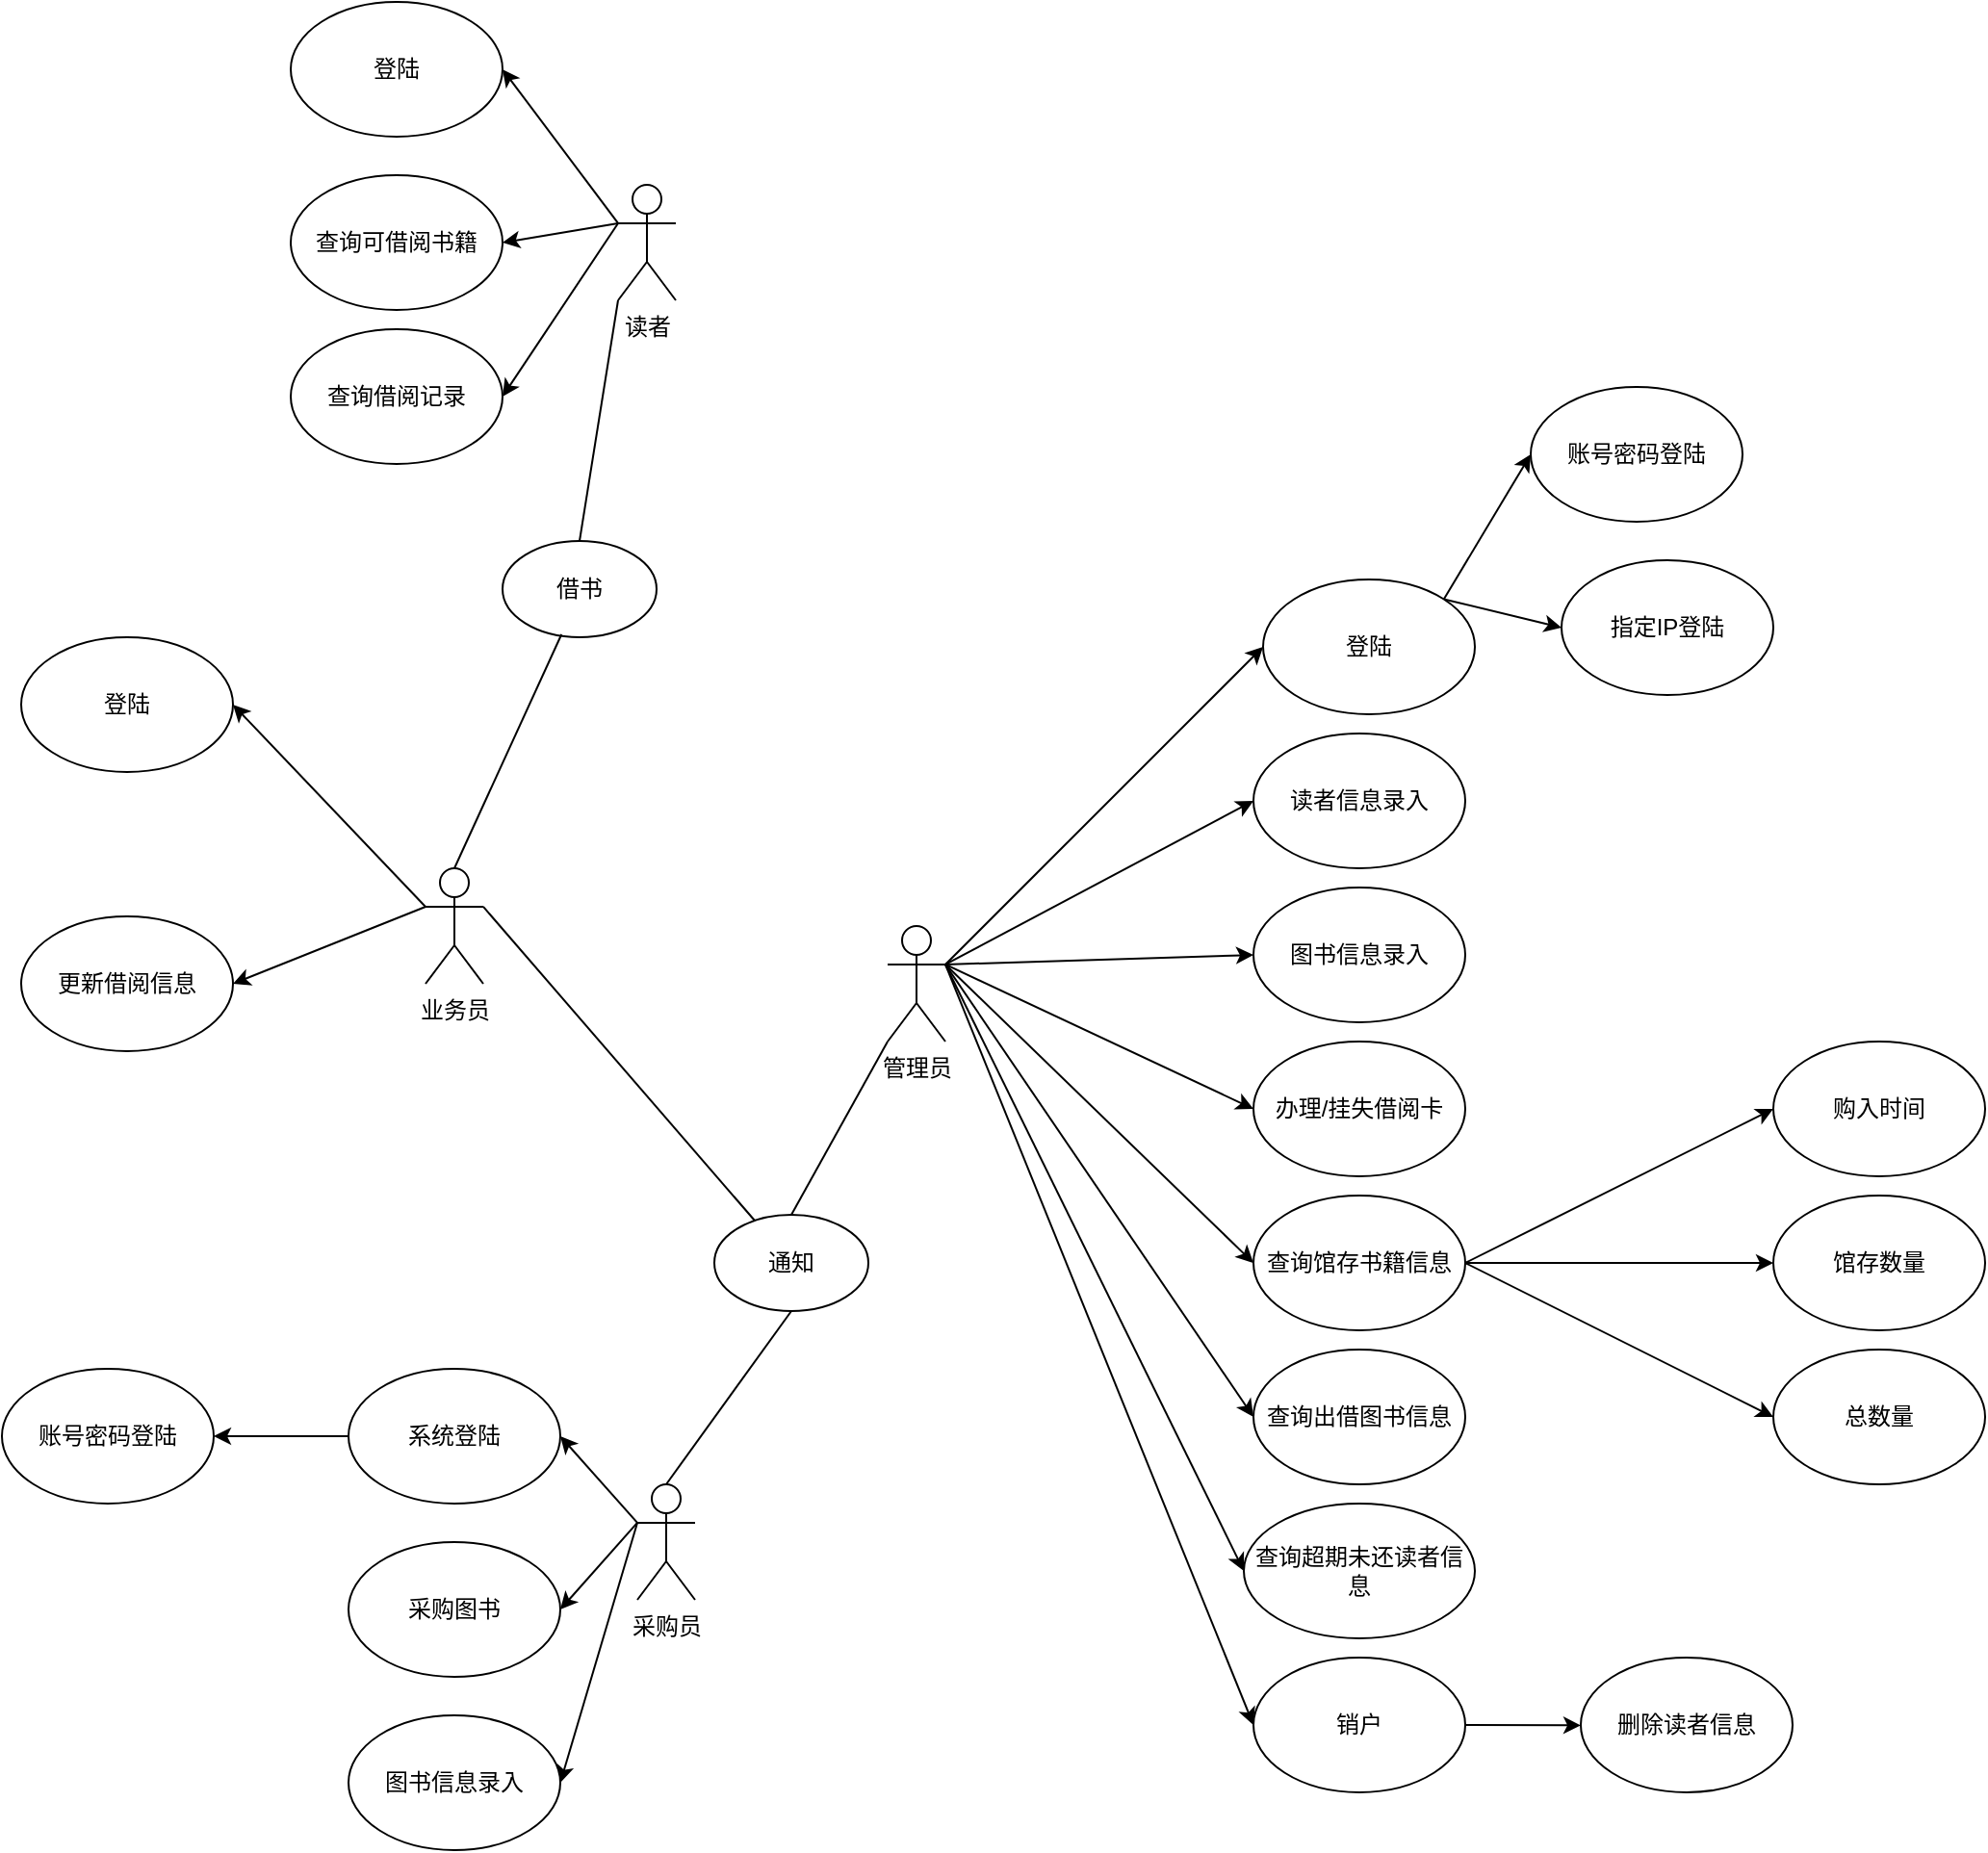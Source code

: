 <mxfile version="16.1.4" type="github">
  <diagram id="80j0F1YXQ1uQCyp6F15Q" name="Page-1">
    <mxGraphModel dx="2863" dy="2349" grid="1" gridSize="10" guides="1" tooltips="1" connect="1" arrows="1" fold="1" page="1" pageScale="1" pageWidth="827" pageHeight="1169" math="0" shadow="0">
      <root>
        <mxCell id="0" />
        <mxCell id="1" parent="0" />
        <mxCell id="3sZ_zzor51Z0Yk1SPtCf-10" style="orthogonalLoop=1;jettySize=auto;html=1;exitX=1;exitY=0.333;exitDx=0;exitDy=0;exitPerimeter=0;entryX=0;entryY=0.5;entryDx=0;entryDy=0;" edge="1" parent="1" source="3sZ_zzor51Z0Yk1SPtCf-1" target="3sZ_zzor51Z0Yk1SPtCf-2">
          <mxGeometry relative="1" as="geometry" />
        </mxCell>
        <mxCell id="3sZ_zzor51Z0Yk1SPtCf-11" style="orthogonalLoop=1;jettySize=auto;html=1;exitX=1;exitY=0.333;exitDx=0;exitDy=0;exitPerimeter=0;entryX=0;entryY=0.5;entryDx=0;entryDy=0;" edge="1" parent="1" source="3sZ_zzor51Z0Yk1SPtCf-1" target="3sZ_zzor51Z0Yk1SPtCf-3">
          <mxGeometry relative="1" as="geometry" />
        </mxCell>
        <mxCell id="3sZ_zzor51Z0Yk1SPtCf-12" style="orthogonalLoop=1;jettySize=auto;html=1;exitX=1;exitY=0.333;exitDx=0;exitDy=0;exitPerimeter=0;entryX=0;entryY=0.5;entryDx=0;entryDy=0;" edge="1" parent="1" source="3sZ_zzor51Z0Yk1SPtCf-1" target="3sZ_zzor51Z0Yk1SPtCf-4">
          <mxGeometry relative="1" as="geometry" />
        </mxCell>
        <mxCell id="3sZ_zzor51Z0Yk1SPtCf-13" style="orthogonalLoop=1;jettySize=auto;html=1;exitX=1;exitY=0.333;exitDx=0;exitDy=0;exitPerimeter=0;entryX=0;entryY=0.5;entryDx=0;entryDy=0;" edge="1" parent="1" source="3sZ_zzor51Z0Yk1SPtCf-1" target="3sZ_zzor51Z0Yk1SPtCf-5">
          <mxGeometry relative="1" as="geometry" />
        </mxCell>
        <mxCell id="3sZ_zzor51Z0Yk1SPtCf-14" style="edgeStyle=none;orthogonalLoop=1;jettySize=auto;html=1;exitX=1;exitY=0.333;exitDx=0;exitDy=0;exitPerimeter=0;entryX=0;entryY=0.5;entryDx=0;entryDy=0;" edge="1" parent="1" source="3sZ_zzor51Z0Yk1SPtCf-1" target="3sZ_zzor51Z0Yk1SPtCf-6">
          <mxGeometry relative="1" as="geometry" />
        </mxCell>
        <mxCell id="3sZ_zzor51Z0Yk1SPtCf-15" style="edgeStyle=none;orthogonalLoop=1;jettySize=auto;html=1;exitX=1;exitY=0.333;exitDx=0;exitDy=0;exitPerimeter=0;entryX=0;entryY=0.5;entryDx=0;entryDy=0;" edge="1" parent="1" source="3sZ_zzor51Z0Yk1SPtCf-1" target="3sZ_zzor51Z0Yk1SPtCf-7">
          <mxGeometry relative="1" as="geometry" />
        </mxCell>
        <mxCell id="3sZ_zzor51Z0Yk1SPtCf-23" style="edgeStyle=none;orthogonalLoop=1;jettySize=auto;html=1;exitX=1;exitY=0.333;exitDx=0;exitDy=0;exitPerimeter=0;entryX=0;entryY=0.5;entryDx=0;entryDy=0;" edge="1" parent="1" source="3sZ_zzor51Z0Yk1SPtCf-1" target="3sZ_zzor51Z0Yk1SPtCf-22">
          <mxGeometry relative="1" as="geometry" />
        </mxCell>
        <mxCell id="3sZ_zzor51Z0Yk1SPtCf-25" style="edgeStyle=none;orthogonalLoop=1;jettySize=auto;html=1;exitX=1;exitY=0.333;exitDx=0;exitDy=0;exitPerimeter=0;entryX=0;entryY=0.5;entryDx=0;entryDy=0;" edge="1" parent="1" source="3sZ_zzor51Z0Yk1SPtCf-1" target="3sZ_zzor51Z0Yk1SPtCf-24">
          <mxGeometry relative="1" as="geometry" />
        </mxCell>
        <mxCell id="3sZ_zzor51Z0Yk1SPtCf-1" value="管理员" style="shape=umlActor;verticalLabelPosition=bottom;verticalAlign=top;html=1;outlineConnect=0;" vertex="1" parent="1">
          <mxGeometry x="80" y="110" width="30" height="60" as="geometry" />
        </mxCell>
        <mxCell id="3sZ_zzor51Z0Yk1SPtCf-2" value="读者信息录入" style="ellipse;whiteSpace=wrap;html=1;" vertex="1" parent="1">
          <mxGeometry x="270" y="10" width="110" height="70" as="geometry" />
        </mxCell>
        <mxCell id="3sZ_zzor51Z0Yk1SPtCf-3" value="图书信息录入" style="ellipse;whiteSpace=wrap;html=1;" vertex="1" parent="1">
          <mxGeometry x="270" y="90" width="110" height="70" as="geometry" />
        </mxCell>
        <mxCell id="3sZ_zzor51Z0Yk1SPtCf-4" value="办理/挂失借阅卡" style="ellipse;whiteSpace=wrap;html=1;" vertex="1" parent="1">
          <mxGeometry x="270" y="170" width="110" height="70" as="geometry" />
        </mxCell>
        <mxCell id="3sZ_zzor51Z0Yk1SPtCf-19" style="edgeStyle=none;orthogonalLoop=1;jettySize=auto;html=1;exitX=1;exitY=0.5;exitDx=0;exitDy=0;entryX=0;entryY=0.5;entryDx=0;entryDy=0;" edge="1" parent="1" source="3sZ_zzor51Z0Yk1SPtCf-5" target="3sZ_zzor51Z0Yk1SPtCf-16">
          <mxGeometry relative="1" as="geometry" />
        </mxCell>
        <mxCell id="3sZ_zzor51Z0Yk1SPtCf-20" style="edgeStyle=none;orthogonalLoop=1;jettySize=auto;html=1;exitX=1;exitY=0.5;exitDx=0;exitDy=0;entryX=0;entryY=0.5;entryDx=0;entryDy=0;" edge="1" parent="1" source="3sZ_zzor51Z0Yk1SPtCf-5" target="3sZ_zzor51Z0Yk1SPtCf-17">
          <mxGeometry relative="1" as="geometry" />
        </mxCell>
        <mxCell id="3sZ_zzor51Z0Yk1SPtCf-21" style="edgeStyle=none;orthogonalLoop=1;jettySize=auto;html=1;exitX=1;exitY=0.5;exitDx=0;exitDy=0;entryX=0;entryY=0.5;entryDx=0;entryDy=0;" edge="1" parent="1" source="3sZ_zzor51Z0Yk1SPtCf-5" target="3sZ_zzor51Z0Yk1SPtCf-18">
          <mxGeometry relative="1" as="geometry" />
        </mxCell>
        <mxCell id="3sZ_zzor51Z0Yk1SPtCf-5" value="查询馆存书籍信息" style="ellipse;whiteSpace=wrap;html=1;" vertex="1" parent="1">
          <mxGeometry x="270" y="250" width="110" height="70" as="geometry" />
        </mxCell>
        <mxCell id="3sZ_zzor51Z0Yk1SPtCf-6" value="查询出借图书信息" style="ellipse;whiteSpace=wrap;html=1;" vertex="1" parent="1">
          <mxGeometry x="270" y="330" width="110" height="70" as="geometry" />
        </mxCell>
        <mxCell id="3sZ_zzor51Z0Yk1SPtCf-7" value="查询超期未还读者信息" style="ellipse;whiteSpace=wrap;html=1;" vertex="1" parent="1">
          <mxGeometry x="265" y="410" width="120" height="70" as="geometry" />
        </mxCell>
        <mxCell id="3sZ_zzor51Z0Yk1SPtCf-16" value="购入时间" style="ellipse;whiteSpace=wrap;html=1;" vertex="1" parent="1">
          <mxGeometry x="540" y="170" width="110" height="70" as="geometry" />
        </mxCell>
        <mxCell id="3sZ_zzor51Z0Yk1SPtCf-17" value="馆存数量" style="ellipse;whiteSpace=wrap;html=1;" vertex="1" parent="1">
          <mxGeometry x="540" y="250" width="110" height="70" as="geometry" />
        </mxCell>
        <mxCell id="3sZ_zzor51Z0Yk1SPtCf-18" value="总数量" style="ellipse;whiteSpace=wrap;html=1;" vertex="1" parent="1">
          <mxGeometry x="540" y="330" width="110" height="70" as="geometry" />
        </mxCell>
        <mxCell id="3sZ_zzor51Z0Yk1SPtCf-31" style="edgeStyle=none;orthogonalLoop=1;jettySize=auto;html=1;exitX=1;exitY=0;exitDx=0;exitDy=0;entryX=0;entryY=0.5;entryDx=0;entryDy=0;" edge="1" parent="1" source="3sZ_zzor51Z0Yk1SPtCf-22" target="3sZ_zzor51Z0Yk1SPtCf-29">
          <mxGeometry relative="1" as="geometry" />
        </mxCell>
        <mxCell id="3sZ_zzor51Z0Yk1SPtCf-32" style="edgeStyle=none;orthogonalLoop=1;jettySize=auto;html=1;exitX=1;exitY=0;exitDx=0;exitDy=0;entryX=0;entryY=0.5;entryDx=0;entryDy=0;" edge="1" parent="1" source="3sZ_zzor51Z0Yk1SPtCf-22" target="3sZ_zzor51Z0Yk1SPtCf-30">
          <mxGeometry relative="1" as="geometry" />
        </mxCell>
        <mxCell id="3sZ_zzor51Z0Yk1SPtCf-22" value="登陆" style="ellipse;whiteSpace=wrap;html=1;" vertex="1" parent="1">
          <mxGeometry x="275" y="-70" width="110" height="70" as="geometry" />
        </mxCell>
        <mxCell id="3sZ_zzor51Z0Yk1SPtCf-26" style="edgeStyle=none;orthogonalLoop=1;jettySize=auto;html=1;exitX=1;exitY=0.5;exitDx=0;exitDy=0;" edge="1" parent="1" source="3sZ_zzor51Z0Yk1SPtCf-24">
          <mxGeometry relative="1" as="geometry">
            <mxPoint x="440" y="525.19" as="targetPoint" />
          </mxGeometry>
        </mxCell>
        <mxCell id="3sZ_zzor51Z0Yk1SPtCf-24" value="销户" style="ellipse;whiteSpace=wrap;html=1;" vertex="1" parent="1">
          <mxGeometry x="270" y="490" width="110" height="70" as="geometry" />
        </mxCell>
        <mxCell id="3sZ_zzor51Z0Yk1SPtCf-27" value="删除读者信息" style="ellipse;whiteSpace=wrap;html=1;" vertex="1" parent="1">
          <mxGeometry x="440" y="490" width="110" height="70" as="geometry" />
        </mxCell>
        <mxCell id="3sZ_zzor51Z0Yk1SPtCf-36" style="edgeStyle=none;orthogonalLoop=1;jettySize=auto;html=1;exitX=0;exitY=0.333;exitDx=0;exitDy=0;exitPerimeter=0;entryX=1;entryY=0.5;entryDx=0;entryDy=0;" edge="1" parent="1" source="3sZ_zzor51Z0Yk1SPtCf-28" target="3sZ_zzor51Z0Yk1SPtCf-35">
          <mxGeometry relative="1" as="geometry" />
        </mxCell>
        <mxCell id="3sZ_zzor51Z0Yk1SPtCf-37" style="edgeStyle=none;orthogonalLoop=1;jettySize=auto;html=1;exitX=0;exitY=0.333;exitDx=0;exitDy=0;exitPerimeter=0;entryX=1;entryY=0.5;entryDx=0;entryDy=0;" edge="1" parent="1" source="3sZ_zzor51Z0Yk1SPtCf-28" target="3sZ_zzor51Z0Yk1SPtCf-33">
          <mxGeometry relative="1" as="geometry" />
        </mxCell>
        <mxCell id="3sZ_zzor51Z0Yk1SPtCf-38" style="edgeStyle=none;orthogonalLoop=1;jettySize=auto;html=1;exitX=0;exitY=0.333;exitDx=0;exitDy=0;exitPerimeter=0;entryX=1;entryY=0.5;entryDx=0;entryDy=0;" edge="1" parent="1" source="3sZ_zzor51Z0Yk1SPtCf-28" target="3sZ_zzor51Z0Yk1SPtCf-34">
          <mxGeometry relative="1" as="geometry" />
        </mxCell>
        <mxCell id="3sZ_zzor51Z0Yk1SPtCf-28" value="采购员" style="shape=umlActor;verticalLabelPosition=bottom;verticalAlign=top;html=1;outlineConnect=0;" vertex="1" parent="1">
          <mxGeometry x="-50" y="400" width="30" height="60" as="geometry" />
        </mxCell>
        <mxCell id="3sZ_zzor51Z0Yk1SPtCf-29" value="账号密码登陆" style="ellipse;whiteSpace=wrap;html=1;" vertex="1" parent="1">
          <mxGeometry x="414" y="-170" width="110" height="70" as="geometry" />
        </mxCell>
        <mxCell id="3sZ_zzor51Z0Yk1SPtCf-30" value="指定IP登陆" style="ellipse;whiteSpace=wrap;html=1;" vertex="1" parent="1">
          <mxGeometry x="430" y="-80" width="110" height="70" as="geometry" />
        </mxCell>
        <mxCell id="3sZ_zzor51Z0Yk1SPtCf-33" value="采购图书" style="ellipse;whiteSpace=wrap;html=1;" vertex="1" parent="1">
          <mxGeometry x="-200" y="430" width="110" height="70" as="geometry" />
        </mxCell>
        <mxCell id="3sZ_zzor51Z0Yk1SPtCf-34" value="图书信息录入" style="ellipse;whiteSpace=wrap;html=1;" vertex="1" parent="1">
          <mxGeometry x="-200" y="520" width="110" height="70" as="geometry" />
        </mxCell>
        <mxCell id="3sZ_zzor51Z0Yk1SPtCf-46" style="edgeStyle=none;orthogonalLoop=1;jettySize=auto;html=1;exitX=0;exitY=0.5;exitDx=0;exitDy=0;entryX=1;entryY=0.5;entryDx=0;entryDy=0;endArrow=classic;endFill=1;" edge="1" parent="1" source="3sZ_zzor51Z0Yk1SPtCf-35" target="3sZ_zzor51Z0Yk1SPtCf-45">
          <mxGeometry relative="1" as="geometry" />
        </mxCell>
        <mxCell id="3sZ_zzor51Z0Yk1SPtCf-35" value="系统登陆" style="ellipse;whiteSpace=wrap;html=1;" vertex="1" parent="1">
          <mxGeometry x="-200" y="340" width="110" height="70" as="geometry" />
        </mxCell>
        <mxCell id="3sZ_zzor51Z0Yk1SPtCf-39" value="通知" style="ellipse;whiteSpace=wrap;html=1;" vertex="1" parent="1">
          <mxGeometry x="-10" y="260" width="80" height="50" as="geometry" />
        </mxCell>
        <mxCell id="3sZ_zzor51Z0Yk1SPtCf-42" value="" style="endArrow=none;html=1;exitX=0.5;exitY=0;exitDx=0;exitDy=0;exitPerimeter=0;entryX=0.5;entryY=1;entryDx=0;entryDy=0;" edge="1" parent="1" source="3sZ_zzor51Z0Yk1SPtCf-28" target="3sZ_zzor51Z0Yk1SPtCf-39">
          <mxGeometry width="50" height="50" relative="1" as="geometry">
            <mxPoint y="390" as="sourcePoint" />
            <mxPoint x="50" y="340" as="targetPoint" />
          </mxGeometry>
        </mxCell>
        <mxCell id="3sZ_zzor51Z0Yk1SPtCf-43" value="" style="endArrow=none;html=1;exitX=0.5;exitY=0;exitDx=0;exitDy=0;entryX=0;entryY=1;entryDx=0;entryDy=0;entryPerimeter=0;" edge="1" parent="1" source="3sZ_zzor51Z0Yk1SPtCf-39" target="3sZ_zzor51Z0Yk1SPtCf-1">
          <mxGeometry width="50" height="50" relative="1" as="geometry">
            <mxPoint x="30" y="330" as="sourcePoint" />
            <mxPoint x="80" y="280" as="targetPoint" />
          </mxGeometry>
        </mxCell>
        <mxCell id="3sZ_zzor51Z0Yk1SPtCf-60" style="edgeStyle=none;orthogonalLoop=1;jettySize=auto;html=1;exitX=0;exitY=0.333;exitDx=0;exitDy=0;exitPerimeter=0;entryX=1;entryY=0.5;entryDx=0;entryDy=0;endArrow=classic;endFill=1;" edge="1" parent="1" source="3sZ_zzor51Z0Yk1SPtCf-44" target="3sZ_zzor51Z0Yk1SPtCf-58">
          <mxGeometry relative="1" as="geometry" />
        </mxCell>
        <mxCell id="3sZ_zzor51Z0Yk1SPtCf-61" style="edgeStyle=none;orthogonalLoop=1;jettySize=auto;html=1;exitX=0;exitY=0.333;exitDx=0;exitDy=0;exitPerimeter=0;entryX=1;entryY=0.5;entryDx=0;entryDy=0;endArrow=classic;endFill=1;" edge="1" parent="1" source="3sZ_zzor51Z0Yk1SPtCf-44" target="3sZ_zzor51Z0Yk1SPtCf-59">
          <mxGeometry relative="1" as="geometry" />
        </mxCell>
        <mxCell id="3sZ_zzor51Z0Yk1SPtCf-44" value="业务员" style="shape=umlActor;verticalLabelPosition=bottom;verticalAlign=top;html=1;outlineConnect=0;" vertex="1" parent="1">
          <mxGeometry x="-160" y="80" width="30" height="60" as="geometry" />
        </mxCell>
        <mxCell id="3sZ_zzor51Z0Yk1SPtCf-45" value="账号密码登陆" style="ellipse;whiteSpace=wrap;html=1;" vertex="1" parent="1">
          <mxGeometry x="-380" y="340" width="110" height="70" as="geometry" />
        </mxCell>
        <mxCell id="3sZ_zzor51Z0Yk1SPtCf-52" style="edgeStyle=none;orthogonalLoop=1;jettySize=auto;html=1;exitX=0;exitY=0.333;exitDx=0;exitDy=0;exitPerimeter=0;entryX=1;entryY=0.5;entryDx=0;entryDy=0;endArrow=classic;endFill=1;" edge="1" parent="1" source="3sZ_zzor51Z0Yk1SPtCf-48" target="3sZ_zzor51Z0Yk1SPtCf-49">
          <mxGeometry relative="1" as="geometry" />
        </mxCell>
        <mxCell id="3sZ_zzor51Z0Yk1SPtCf-53" style="edgeStyle=none;orthogonalLoop=1;jettySize=auto;html=1;exitX=0;exitY=0.333;exitDx=0;exitDy=0;exitPerimeter=0;entryX=1;entryY=0.5;entryDx=0;entryDy=0;endArrow=classic;endFill=1;" edge="1" parent="1" source="3sZ_zzor51Z0Yk1SPtCf-48" target="3sZ_zzor51Z0Yk1SPtCf-50">
          <mxGeometry relative="1" as="geometry" />
        </mxCell>
        <mxCell id="3sZ_zzor51Z0Yk1SPtCf-54" style="edgeStyle=none;orthogonalLoop=1;jettySize=auto;html=1;exitX=0;exitY=0.333;exitDx=0;exitDy=0;exitPerimeter=0;entryX=1;entryY=0.5;entryDx=0;entryDy=0;endArrow=classic;endFill=1;" edge="1" parent="1" source="3sZ_zzor51Z0Yk1SPtCf-48" target="3sZ_zzor51Z0Yk1SPtCf-51">
          <mxGeometry relative="1" as="geometry" />
        </mxCell>
        <mxCell id="3sZ_zzor51Z0Yk1SPtCf-48" value="读者" style="shape=umlActor;verticalLabelPosition=bottom;verticalAlign=top;html=1;outlineConnect=0;" vertex="1" parent="1">
          <mxGeometry x="-60" y="-275" width="30" height="60" as="geometry" />
        </mxCell>
        <mxCell id="3sZ_zzor51Z0Yk1SPtCf-49" value="登陆" style="ellipse;whiteSpace=wrap;html=1;" vertex="1" parent="1">
          <mxGeometry x="-230" y="-370" width="110" height="70" as="geometry" />
        </mxCell>
        <mxCell id="3sZ_zzor51Z0Yk1SPtCf-50" value="查询可借阅书籍" style="ellipse;whiteSpace=wrap;html=1;" vertex="1" parent="1">
          <mxGeometry x="-230" y="-280" width="110" height="70" as="geometry" />
        </mxCell>
        <mxCell id="3sZ_zzor51Z0Yk1SPtCf-51" value="查询借阅记录" style="ellipse;whiteSpace=wrap;html=1;" vertex="1" parent="1">
          <mxGeometry x="-230" y="-200" width="110" height="70" as="geometry" />
        </mxCell>
        <mxCell id="3sZ_zzor51Z0Yk1SPtCf-55" value="借书" style="ellipse;whiteSpace=wrap;html=1;" vertex="1" parent="1">
          <mxGeometry x="-120" y="-90" width="80" height="50" as="geometry" />
        </mxCell>
        <mxCell id="3sZ_zzor51Z0Yk1SPtCf-56" value="" style="endArrow=none;html=1;entryX=0;entryY=1;entryDx=0;entryDy=0;entryPerimeter=0;exitX=0.5;exitY=0;exitDx=0;exitDy=0;" edge="1" parent="1" source="3sZ_zzor51Z0Yk1SPtCf-55" target="3sZ_zzor51Z0Yk1SPtCf-48">
          <mxGeometry width="50" height="50" relative="1" as="geometry">
            <mxPoint x="-90" y="-70" as="sourcePoint" />
            <mxPoint x="-40" y="-120" as="targetPoint" />
          </mxGeometry>
        </mxCell>
        <mxCell id="3sZ_zzor51Z0Yk1SPtCf-57" value="" style="endArrow=none;html=1;exitX=0.383;exitY=0.97;exitDx=0;exitDy=0;exitPerimeter=0;entryX=0.5;entryY=0;entryDx=0;entryDy=0;entryPerimeter=0;" edge="1" parent="1" source="3sZ_zzor51Z0Yk1SPtCf-55" target="3sZ_zzor51Z0Yk1SPtCf-44">
          <mxGeometry width="50" height="50" relative="1" as="geometry">
            <mxPoint x="-90" y="-70" as="sourcePoint" />
            <mxPoint x="-40" y="-120" as="targetPoint" />
          </mxGeometry>
        </mxCell>
        <mxCell id="3sZ_zzor51Z0Yk1SPtCf-58" value="登陆" style="ellipse;whiteSpace=wrap;html=1;" vertex="1" parent="1">
          <mxGeometry x="-370" y="-40" width="110" height="70" as="geometry" />
        </mxCell>
        <mxCell id="3sZ_zzor51Z0Yk1SPtCf-59" value="更新借阅信息" style="ellipse;whiteSpace=wrap;html=1;" vertex="1" parent="1">
          <mxGeometry x="-370" y="105" width="110" height="70" as="geometry" />
        </mxCell>
        <mxCell id="3sZ_zzor51Z0Yk1SPtCf-62" value="" style="endArrow=none;html=1;exitX=1;exitY=0.333;exitDx=0;exitDy=0;exitPerimeter=0;" edge="1" parent="1" source="3sZ_zzor51Z0Yk1SPtCf-44" target="3sZ_zzor51Z0Yk1SPtCf-39">
          <mxGeometry width="50" height="50" relative="1" as="geometry">
            <mxPoint x="-90" y="190" as="sourcePoint" />
            <mxPoint x="-40" y="140" as="targetPoint" />
          </mxGeometry>
        </mxCell>
      </root>
    </mxGraphModel>
  </diagram>
</mxfile>
